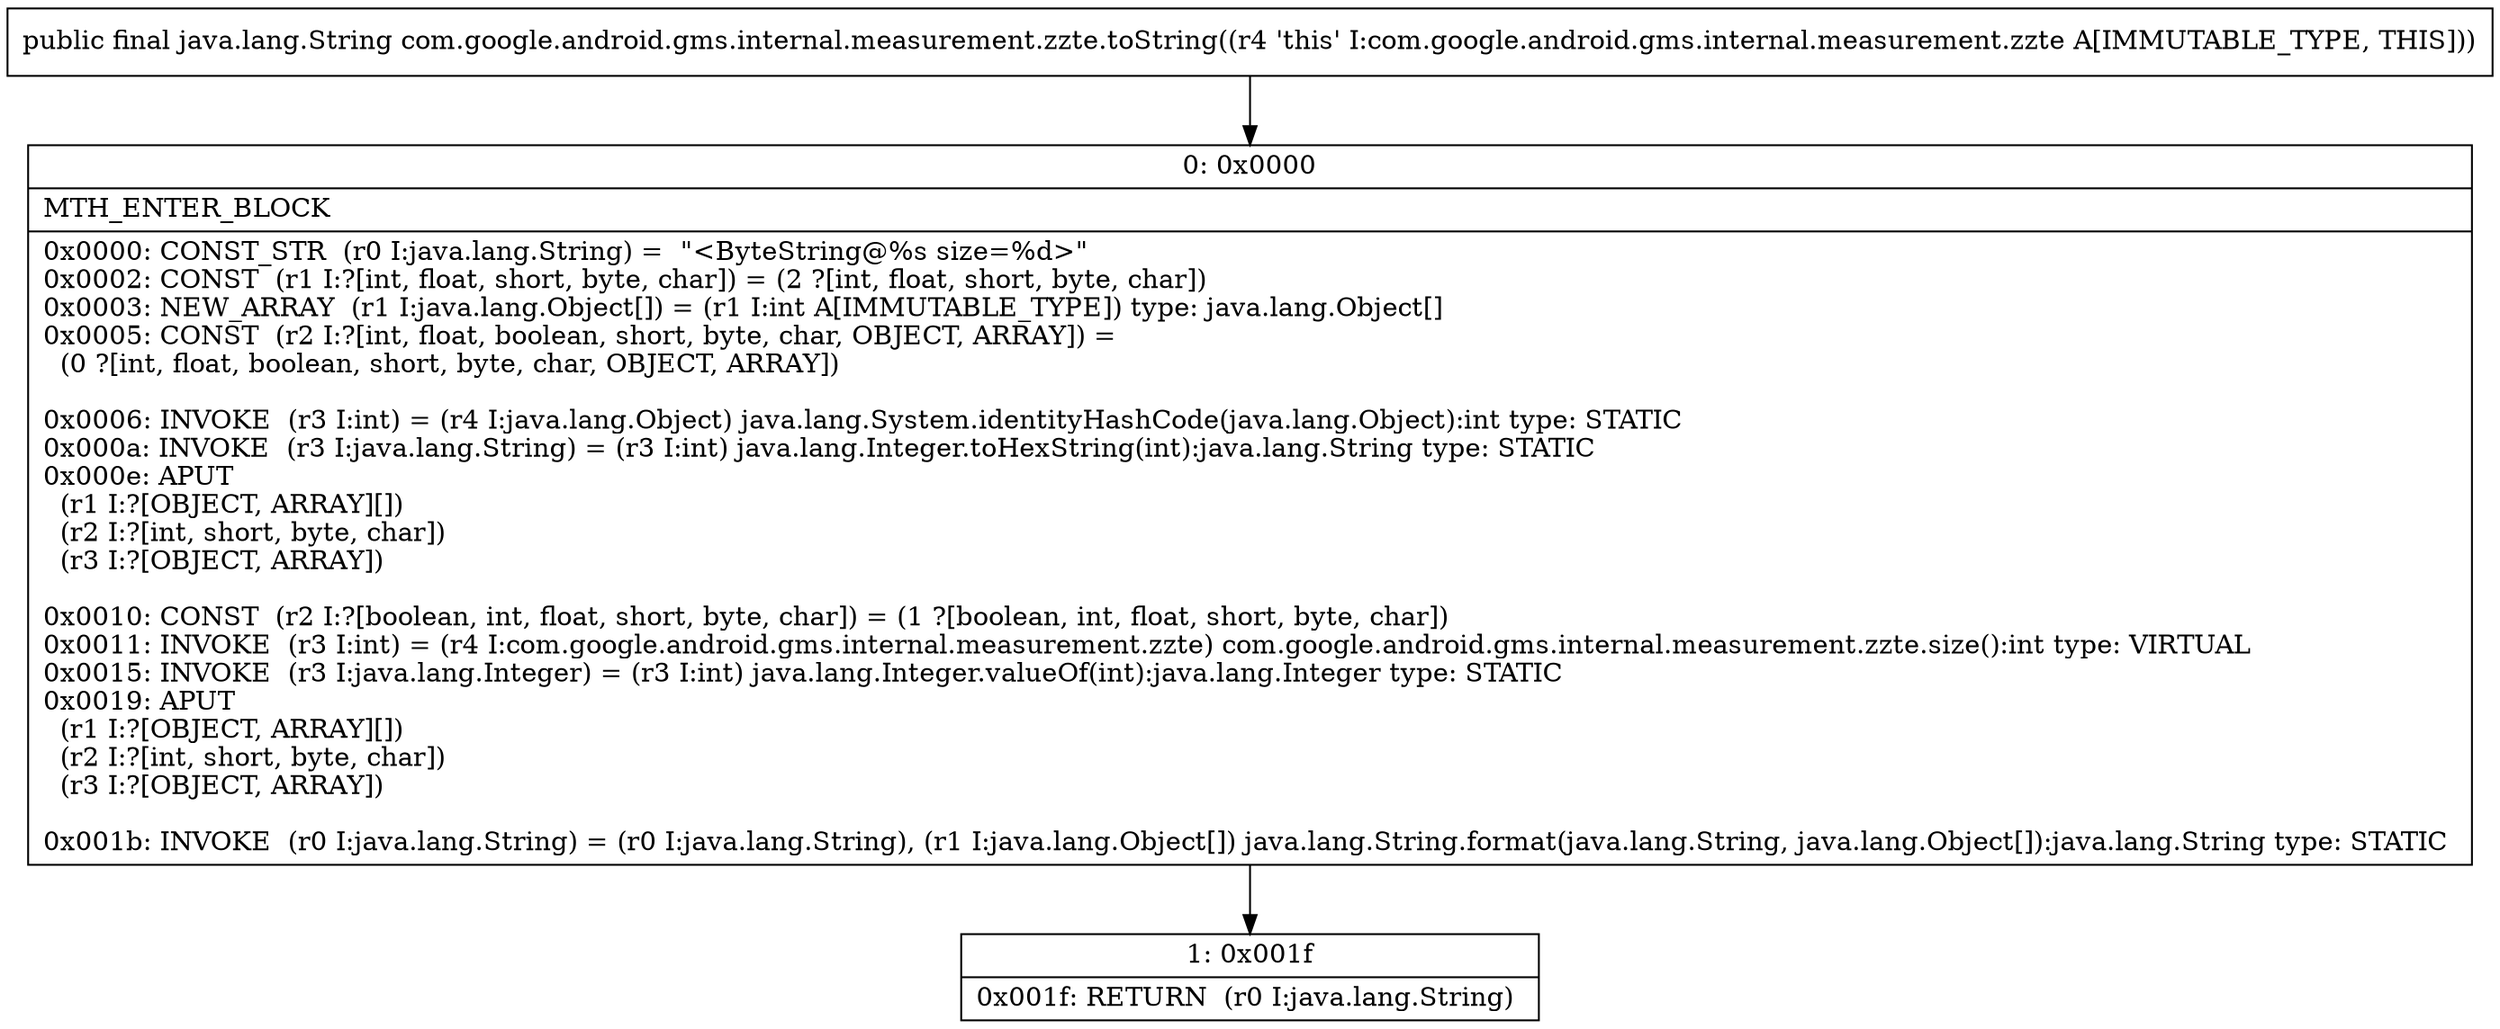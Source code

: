 digraph "CFG forcom.google.android.gms.internal.measurement.zzte.toString()Ljava\/lang\/String;" {
Node_0 [shape=record,label="{0\:\ 0x0000|MTH_ENTER_BLOCK\l|0x0000: CONST_STR  (r0 I:java.lang.String) =  \"\<ByteString@%s size=%d\>\" \l0x0002: CONST  (r1 I:?[int, float, short, byte, char]) = (2 ?[int, float, short, byte, char]) \l0x0003: NEW_ARRAY  (r1 I:java.lang.Object[]) = (r1 I:int A[IMMUTABLE_TYPE]) type: java.lang.Object[] \l0x0005: CONST  (r2 I:?[int, float, boolean, short, byte, char, OBJECT, ARRAY]) = \l  (0 ?[int, float, boolean, short, byte, char, OBJECT, ARRAY])\l \l0x0006: INVOKE  (r3 I:int) = (r4 I:java.lang.Object) java.lang.System.identityHashCode(java.lang.Object):int type: STATIC \l0x000a: INVOKE  (r3 I:java.lang.String) = (r3 I:int) java.lang.Integer.toHexString(int):java.lang.String type: STATIC \l0x000e: APUT  \l  (r1 I:?[OBJECT, ARRAY][])\l  (r2 I:?[int, short, byte, char])\l  (r3 I:?[OBJECT, ARRAY])\l \l0x0010: CONST  (r2 I:?[boolean, int, float, short, byte, char]) = (1 ?[boolean, int, float, short, byte, char]) \l0x0011: INVOKE  (r3 I:int) = (r4 I:com.google.android.gms.internal.measurement.zzte) com.google.android.gms.internal.measurement.zzte.size():int type: VIRTUAL \l0x0015: INVOKE  (r3 I:java.lang.Integer) = (r3 I:int) java.lang.Integer.valueOf(int):java.lang.Integer type: STATIC \l0x0019: APUT  \l  (r1 I:?[OBJECT, ARRAY][])\l  (r2 I:?[int, short, byte, char])\l  (r3 I:?[OBJECT, ARRAY])\l \l0x001b: INVOKE  (r0 I:java.lang.String) = (r0 I:java.lang.String), (r1 I:java.lang.Object[]) java.lang.String.format(java.lang.String, java.lang.Object[]):java.lang.String type: STATIC \l}"];
Node_1 [shape=record,label="{1\:\ 0x001f|0x001f: RETURN  (r0 I:java.lang.String) \l}"];
MethodNode[shape=record,label="{public final java.lang.String com.google.android.gms.internal.measurement.zzte.toString((r4 'this' I:com.google.android.gms.internal.measurement.zzte A[IMMUTABLE_TYPE, THIS])) }"];
MethodNode -> Node_0;
Node_0 -> Node_1;
}

